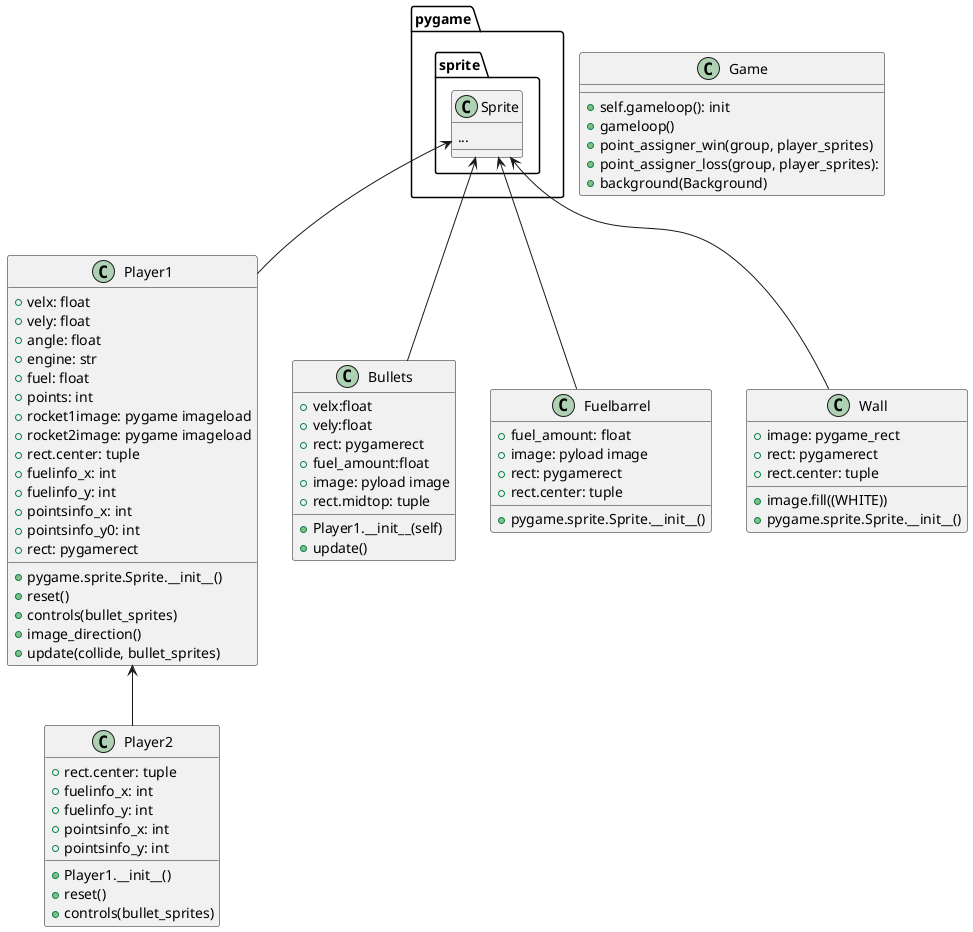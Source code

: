 
@startuml

class pygame.sprite.Sprite{
    ...
}

class Player1{
    +pygame.sprite.Sprite.__init__()
    +velx: float
    +vely: float
    +angle: float
    +engine: str
    +fuel: float
    +points: int
    +rocket1image: pygame imageload
    +rocket2image: pygame imageload
    +rect.center: tuple
    +fuelinfo_x: int
    +fuelinfo_y: int
    +pointsinfo_x: int
    +pointsinfo_y0: int
    +rect: pygamerect

    +reset()
    +controls(bullet_sprites)
    +image_direction()
    +update(collide, bullet_sprites)
}


class Player2{
    +Player1.__init__()
    +rect.center: tuple
    +fuelinfo_x: int
    +fuelinfo_y: int
    +pointsinfo_x: int
    +pointsinfo_y: int

    +reset()
    +controls(bullet_sprites)

}



class Bullets{
    +Player1.__init__(self)
    +velx:float
    +vely:float
    +rect: pygamerect
    +fuel_amount:float
    +image: pyload image
    +rect.midtop: tuple

    +update()
}

class Fuelbarrel{
        +fuel_amount: float
        +image: pyload image
        +rect: pygamerect
        +rect.center: tuple

        +pygame.sprite.Sprite.__init__()

}

class Wall{
        +image: pygame_rect
        +image.fill((WHITE))
        +rect: pygamerect
        +rect.center: tuple

        +pygame.sprite.Sprite.__init__()
}


class Game{
        +self.gameloop(): init
        +gameloop()
        +point_assigner_win(group, player_sprites)
        +point_assigner_loss(group, player_sprites):
        +background(Background)
}


pygame.sprite.Sprite <-- Player1
Player1 <-- Player2
pygame.sprite.Sprite <-- Bullets
pygame.sprite.Sprite <-- Fuelbarrel
pygame.sprite.Sprite <-- Wall

@enduml